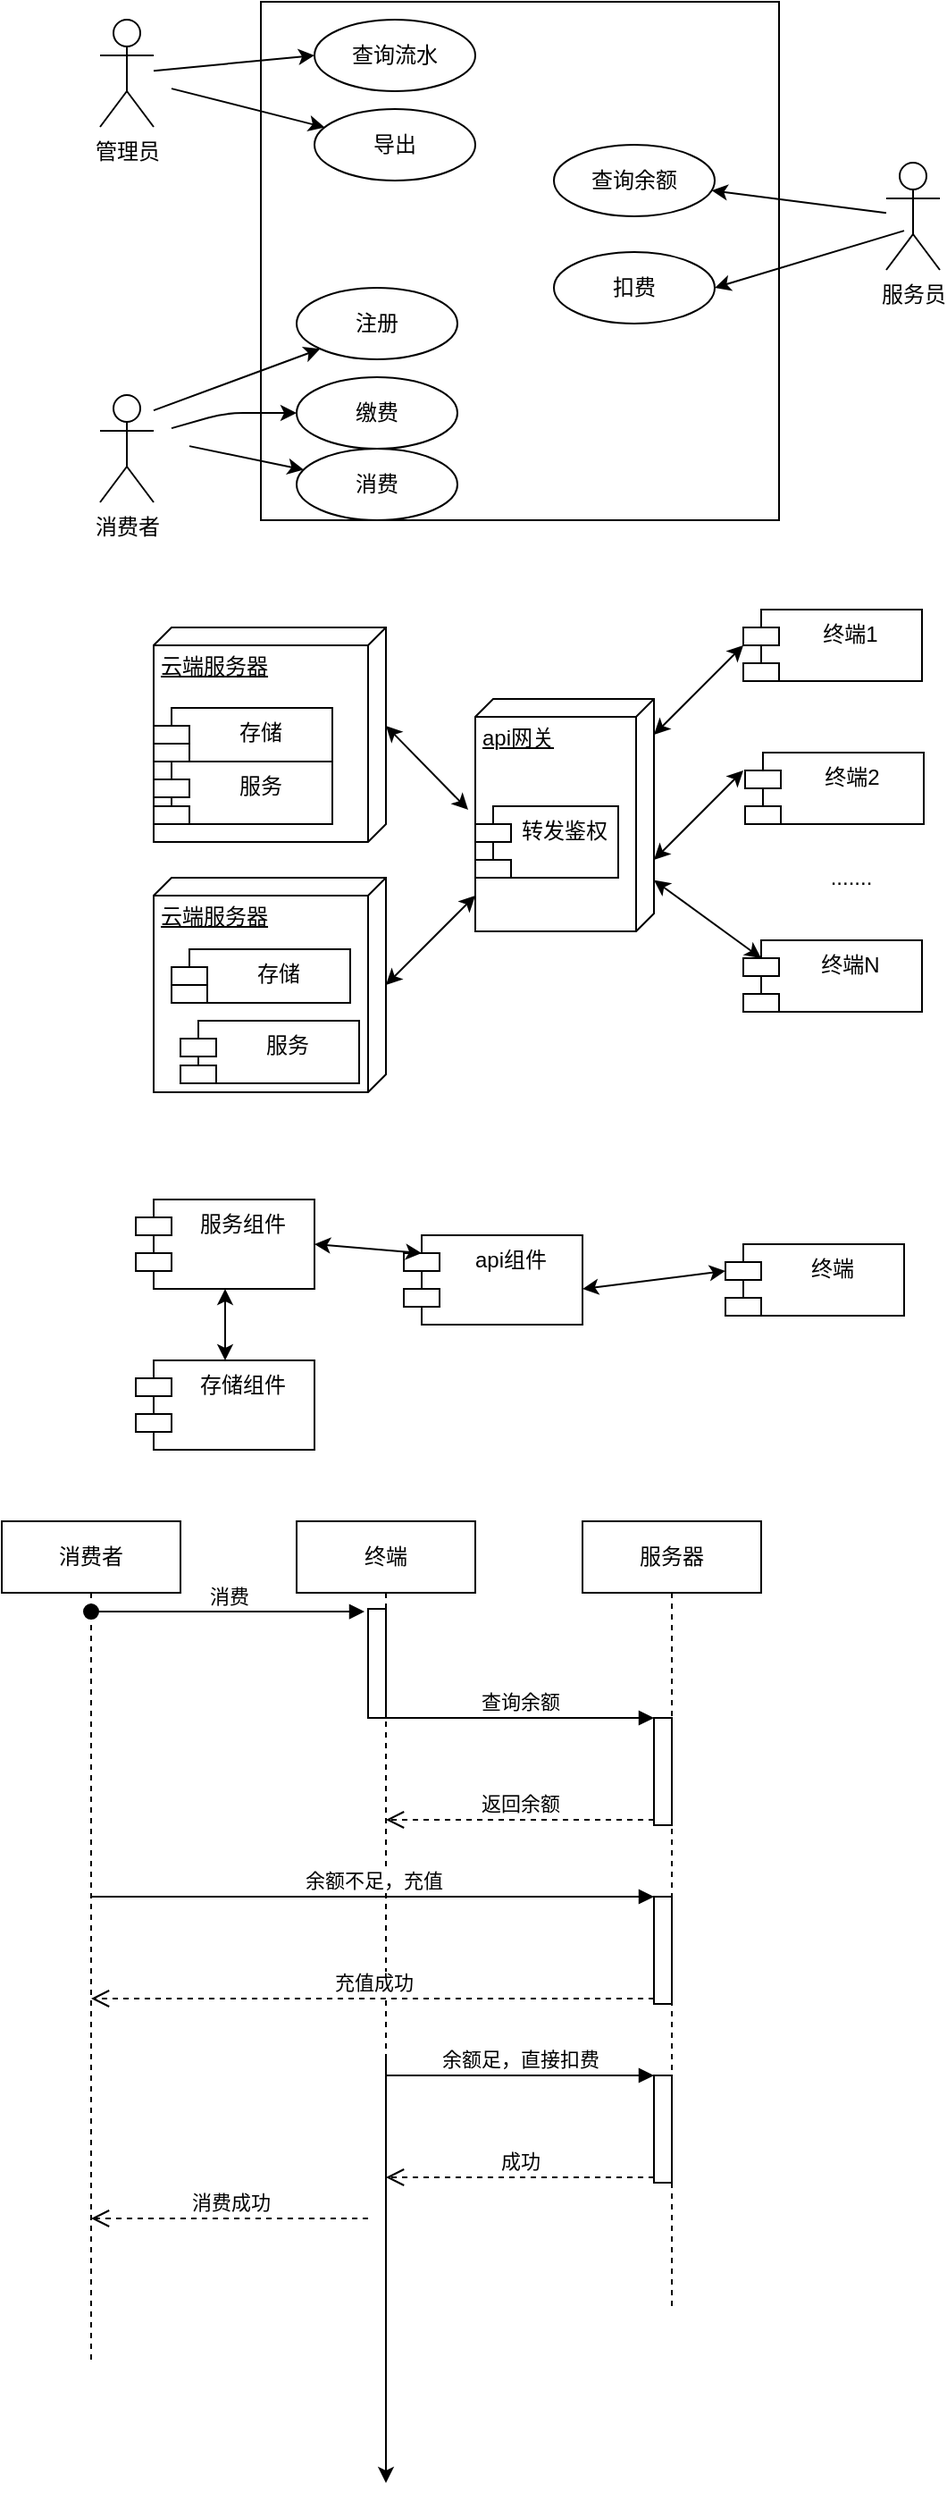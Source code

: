 <mxfile version="13.8.2" type="github">
  <diagram id="5PGqGvHAd3ZTOwMsy703" name="Page-1">
    <mxGraphModel dx="946" dy="479" grid="1" gridSize="10" guides="1" tooltips="1" connect="1" arrows="1" fold="1" page="1" pageScale="1" pageWidth="827" pageHeight="1169" math="0" shadow="0">
      <root>
        <mxCell id="0" />
        <mxCell id="1" parent="0" />
        <mxCell id="h_5uxuIwo8VmxqVwxLFu-1" value="消费者" style="shape=umlActor;verticalLabelPosition=bottom;verticalAlign=top;html=1;outlineConnect=0;" vertex="1" parent="1">
          <mxGeometry x="160" y="410" width="30" height="60" as="geometry" />
        </mxCell>
        <mxCell id="h_5uxuIwo8VmxqVwxLFu-2" value="管理员" style="shape=umlActor;verticalLabelPosition=bottom;verticalAlign=top;html=1;outlineConnect=0;" vertex="1" parent="1">
          <mxGeometry x="160" y="200" width="30" height="60" as="geometry" />
        </mxCell>
        <mxCell id="h_5uxuIwo8VmxqVwxLFu-3" value="服务员" style="shape=umlActor;verticalLabelPosition=bottom;verticalAlign=top;html=1;outlineConnect=0;" vertex="1" parent="1">
          <mxGeometry x="600" y="280" width="30" height="60" as="geometry" />
        </mxCell>
        <mxCell id="h_5uxuIwo8VmxqVwxLFu-7" value="" style="whiteSpace=wrap;html=1;aspect=fixed;" vertex="1" parent="1">
          <mxGeometry x="250" y="190" width="290" height="290" as="geometry" />
        </mxCell>
        <mxCell id="h_5uxuIwo8VmxqVwxLFu-9" value="查询流水" style="ellipse;whiteSpace=wrap;html=1;" vertex="1" parent="1">
          <mxGeometry x="280" y="200" width="90" height="40" as="geometry" />
        </mxCell>
        <mxCell id="h_5uxuIwo8VmxqVwxLFu-10" value="导出" style="ellipse;whiteSpace=wrap;html=1;" vertex="1" parent="1">
          <mxGeometry x="280" y="250" width="90" height="40" as="geometry" />
        </mxCell>
        <mxCell id="h_5uxuIwo8VmxqVwxLFu-11" value="注册" style="ellipse;whiteSpace=wrap;html=1;" vertex="1" parent="1">
          <mxGeometry x="270" y="350" width="90" height="40" as="geometry" />
        </mxCell>
        <mxCell id="h_5uxuIwo8VmxqVwxLFu-12" value="缴费" style="ellipse;whiteSpace=wrap;html=1;" vertex="1" parent="1">
          <mxGeometry x="270" y="400" width="90" height="40" as="geometry" />
        </mxCell>
        <mxCell id="h_5uxuIwo8VmxqVwxLFu-13" value="消费" style="ellipse;whiteSpace=wrap;html=1;" vertex="1" parent="1">
          <mxGeometry x="270" y="440" width="90" height="40" as="geometry" />
        </mxCell>
        <mxCell id="h_5uxuIwo8VmxqVwxLFu-16" value="查询余额" style="ellipse;whiteSpace=wrap;html=1;" vertex="1" parent="1">
          <mxGeometry x="414" y="270" width="90" height="40" as="geometry" />
        </mxCell>
        <mxCell id="h_5uxuIwo8VmxqVwxLFu-17" value="扣费" style="ellipse;whiteSpace=wrap;html=1;" vertex="1" parent="1">
          <mxGeometry x="414" y="330" width="90" height="40" as="geometry" />
        </mxCell>
        <mxCell id="h_5uxuIwo8VmxqVwxLFu-19" value="" style="endArrow=classic;html=1;entryX=0;entryY=0.5;entryDx=0;entryDy=0;" edge="1" parent="1" source="h_5uxuIwo8VmxqVwxLFu-2" target="h_5uxuIwo8VmxqVwxLFu-9">
          <mxGeometry width="50" height="50" relative="1" as="geometry">
            <mxPoint x="390" y="250" as="sourcePoint" />
            <mxPoint x="440" y="200" as="targetPoint" />
          </mxGeometry>
        </mxCell>
        <mxCell id="h_5uxuIwo8VmxqVwxLFu-20" value="" style="endArrow=classic;html=1;" edge="1" parent="1" target="h_5uxuIwo8VmxqVwxLFu-10">
          <mxGeometry width="50" height="50" relative="1" as="geometry">
            <mxPoint x="200" y="238.571" as="sourcePoint" />
            <mxPoint x="290" y="230" as="targetPoint" />
          </mxGeometry>
        </mxCell>
        <mxCell id="h_5uxuIwo8VmxqVwxLFu-21" value="" style="endArrow=classic;html=1;entryX=0;entryY=1;entryDx=0;entryDy=0;" edge="1" parent="1" target="h_5uxuIwo8VmxqVwxLFu-11">
          <mxGeometry width="50" height="50" relative="1" as="geometry">
            <mxPoint x="190" y="418.571" as="sourcePoint" />
            <mxPoint x="280" y="410" as="targetPoint" />
          </mxGeometry>
        </mxCell>
        <mxCell id="h_5uxuIwo8VmxqVwxLFu-22" value="" style="endArrow=classic;html=1;entryX=0;entryY=0.5;entryDx=0;entryDy=0;" edge="1" parent="1" target="h_5uxuIwo8VmxqVwxLFu-12">
          <mxGeometry width="50" height="50" relative="1" as="geometry">
            <mxPoint x="200" y="428.571" as="sourcePoint" />
            <mxPoint x="293.18" y="394.142" as="targetPoint" />
            <Array as="points">
              <mxPoint x="230" y="420" />
            </Array>
          </mxGeometry>
        </mxCell>
        <mxCell id="h_5uxuIwo8VmxqVwxLFu-23" value="" style="endArrow=classic;html=1;" edge="1" parent="1" target="h_5uxuIwo8VmxqVwxLFu-13">
          <mxGeometry width="50" height="50" relative="1" as="geometry">
            <mxPoint x="210" y="438.571" as="sourcePoint" />
            <mxPoint x="303.18" y="404.142" as="targetPoint" />
          </mxGeometry>
        </mxCell>
        <mxCell id="h_5uxuIwo8VmxqVwxLFu-24" value="" style="endArrow=classic;html=1;" edge="1" parent="1" source="h_5uxuIwo8VmxqVwxLFu-3" target="h_5uxuIwo8VmxqVwxLFu-16">
          <mxGeometry width="50" height="50" relative="1" as="geometry">
            <mxPoint x="390" y="310" as="sourcePoint" />
            <mxPoint x="440" y="260" as="targetPoint" />
          </mxGeometry>
        </mxCell>
        <mxCell id="h_5uxuIwo8VmxqVwxLFu-25" value="" style="endArrow=classic;html=1;entryX=1;entryY=0.5;entryDx=0;entryDy=0;" edge="1" parent="1" target="h_5uxuIwo8VmxqVwxLFu-17">
          <mxGeometry width="50" height="50" relative="1" as="geometry">
            <mxPoint x="610" y="318.077" as="sourcePoint" />
            <mxPoint x="512.237" y="305.543" as="targetPoint" />
          </mxGeometry>
        </mxCell>
        <mxCell id="h_5uxuIwo8VmxqVwxLFu-30" value="云端服务器" style="verticalAlign=top;align=left;spacingTop=8;spacingLeft=2;spacingRight=12;shape=cube;size=10;direction=south;fontStyle=4;html=1;" vertex="1" parent="1">
          <mxGeometry x="190" y="540" width="130" height="120" as="geometry" />
        </mxCell>
        <mxCell id="h_5uxuIwo8VmxqVwxLFu-33" value="存储" style="shape=module;align=left;spacingLeft=20;align=center;verticalAlign=top;" vertex="1" parent="1">
          <mxGeometry x="190" y="585" width="100" height="30" as="geometry" />
        </mxCell>
        <mxCell id="h_5uxuIwo8VmxqVwxLFu-34" value="服务" style="shape=module;align=left;spacingLeft=20;align=center;verticalAlign=top;" vertex="1" parent="1">
          <mxGeometry x="190" y="615" width="100" height="35" as="geometry" />
        </mxCell>
        <mxCell id="h_5uxuIwo8VmxqVwxLFu-35" value="云端服务器" style="verticalAlign=top;align=left;spacingTop=8;spacingLeft=2;spacingRight=12;shape=cube;size=10;direction=south;fontStyle=4;html=1;" vertex="1" parent="1">
          <mxGeometry x="190" y="680" width="130" height="120" as="geometry" />
        </mxCell>
        <mxCell id="h_5uxuIwo8VmxqVwxLFu-36" value="存储" style="shape=module;align=left;spacingLeft=20;align=center;verticalAlign=top;" vertex="1" parent="1">
          <mxGeometry x="200" y="720" width="100" height="30" as="geometry" />
        </mxCell>
        <mxCell id="h_5uxuIwo8VmxqVwxLFu-37" value="服务" style="shape=module;align=left;spacingLeft=20;align=center;verticalAlign=top;" vertex="1" parent="1">
          <mxGeometry x="205" y="760" width="100" height="35" as="geometry" />
        </mxCell>
        <mxCell id="h_5uxuIwo8VmxqVwxLFu-40" value="api网关" style="verticalAlign=top;align=left;spacingTop=8;spacingLeft=2;spacingRight=12;shape=cube;size=10;direction=south;fontStyle=4;html=1;" vertex="1" parent="1">
          <mxGeometry x="370" y="580" width="100" height="130" as="geometry" />
        </mxCell>
        <mxCell id="h_5uxuIwo8VmxqVwxLFu-41" value="转发鉴权" style="shape=module;align=left;spacingLeft=20;align=center;verticalAlign=top;" vertex="1" parent="1">
          <mxGeometry x="370" y="640" width="80" height="40" as="geometry" />
        </mxCell>
        <mxCell id="h_5uxuIwo8VmxqVwxLFu-42" value="终端1" style="shape=module;align=left;spacingLeft=20;align=center;verticalAlign=top;" vertex="1" parent="1">
          <mxGeometry x="520" y="530" width="100" height="40" as="geometry" />
        </mxCell>
        <mxCell id="h_5uxuIwo8VmxqVwxLFu-43" value="终端2" style="shape=module;align=left;spacingLeft=20;align=center;verticalAlign=top;" vertex="1" parent="1">
          <mxGeometry x="521" y="610" width="100" height="40" as="geometry" />
        </mxCell>
        <mxCell id="h_5uxuIwo8VmxqVwxLFu-44" value="终端N" style="shape=module;align=left;spacingLeft=20;align=center;verticalAlign=top;" vertex="1" parent="1">
          <mxGeometry x="520" y="715" width="100" height="40" as="geometry" />
        </mxCell>
        <mxCell id="h_5uxuIwo8VmxqVwxLFu-46" value="......." style="text;html=1;align=center;verticalAlign=middle;resizable=0;points=[];autosize=1;" vertex="1" parent="1">
          <mxGeometry x="560" y="670" width="40" height="20" as="geometry" />
        </mxCell>
        <mxCell id="h_5uxuIwo8VmxqVwxLFu-48" value="" style="endArrow=classic;startArrow=classic;html=1;" edge="1" parent="1">
          <mxGeometry width="50" height="50" relative="1" as="geometry">
            <mxPoint x="320" y="740" as="sourcePoint" />
            <mxPoint x="370" y="690" as="targetPoint" />
          </mxGeometry>
        </mxCell>
        <mxCell id="h_5uxuIwo8VmxqVwxLFu-52" value="" style="endArrow=classic;startArrow=classic;html=1;entryX=0.477;entryY=1.04;entryDx=0;entryDy=0;entryPerimeter=0;exitX=0;exitY=0;exitDx=55;exitDy=0;exitPerimeter=0;" edge="1" parent="1" source="h_5uxuIwo8VmxqVwxLFu-30" target="h_5uxuIwo8VmxqVwxLFu-40">
          <mxGeometry width="50" height="50" relative="1" as="geometry">
            <mxPoint x="320" y="635" as="sourcePoint" />
            <mxPoint x="370" y="585" as="targetPoint" />
          </mxGeometry>
        </mxCell>
        <mxCell id="h_5uxuIwo8VmxqVwxLFu-53" value="" style="endArrow=classic;startArrow=classic;html=1;" edge="1" parent="1">
          <mxGeometry width="50" height="50" relative="1" as="geometry">
            <mxPoint x="470" y="600" as="sourcePoint" />
            <mxPoint x="520" y="550" as="targetPoint" />
          </mxGeometry>
        </mxCell>
        <mxCell id="h_5uxuIwo8VmxqVwxLFu-54" value="" style="endArrow=classic;startArrow=classic;html=1;" edge="1" parent="1">
          <mxGeometry width="50" height="50" relative="1" as="geometry">
            <mxPoint x="470" y="670" as="sourcePoint" />
            <mxPoint x="520" y="620" as="targetPoint" />
          </mxGeometry>
        </mxCell>
        <mxCell id="h_5uxuIwo8VmxqVwxLFu-55" value="" style="endArrow=classic;startArrow=classic;html=1;" edge="1" parent="1" source="h_5uxuIwo8VmxqVwxLFu-40">
          <mxGeometry width="50" height="50" relative="1" as="geometry">
            <mxPoint x="430" y="745" as="sourcePoint" />
            <mxPoint x="530" y="725" as="targetPoint" />
          </mxGeometry>
        </mxCell>
        <mxCell id="h_5uxuIwo8VmxqVwxLFu-56" value="终端" style="shape=module;align=left;spacingLeft=20;align=center;verticalAlign=top;" vertex="1" parent="1">
          <mxGeometry x="510" y="885" width="100" height="40" as="geometry" />
        </mxCell>
        <mxCell id="h_5uxuIwo8VmxqVwxLFu-60" value="api组件" style="shape=module;align=left;spacingLeft=20;align=center;verticalAlign=top;" vertex="1" parent="1">
          <mxGeometry x="330" y="880" width="100" height="50" as="geometry" />
        </mxCell>
        <mxCell id="h_5uxuIwo8VmxqVwxLFu-61" value="服务组件" style="shape=module;align=left;spacingLeft=20;align=center;verticalAlign=top;" vertex="1" parent="1">
          <mxGeometry x="180" y="860" width="100" height="50" as="geometry" />
        </mxCell>
        <mxCell id="h_5uxuIwo8VmxqVwxLFu-62" value="存储组件" style="shape=module;align=left;spacingLeft=20;align=center;verticalAlign=top;" vertex="1" parent="1">
          <mxGeometry x="180" y="950" width="100" height="50" as="geometry" />
        </mxCell>
        <mxCell id="h_5uxuIwo8VmxqVwxLFu-64" value="" style="endArrow=classic;startArrow=classic;html=1;entryX=0;entryY=0;entryDx=0;entryDy=15;entryPerimeter=0;" edge="1" parent="1" target="h_5uxuIwo8VmxqVwxLFu-56">
          <mxGeometry width="50" height="50" relative="1" as="geometry">
            <mxPoint x="430" y="910" as="sourcePoint" />
            <mxPoint x="480" y="860" as="targetPoint" />
          </mxGeometry>
        </mxCell>
        <mxCell id="h_5uxuIwo8VmxqVwxLFu-65" value="" style="endArrow=classic;startArrow=classic;html=1;entryX=0.1;entryY=0.2;entryDx=0;entryDy=0;entryPerimeter=0;exitX=1;exitY=0.5;exitDx=0;exitDy=0;" edge="1" parent="1" source="h_5uxuIwo8VmxqVwxLFu-61" target="h_5uxuIwo8VmxqVwxLFu-60">
          <mxGeometry width="50" height="50" relative="1" as="geometry">
            <mxPoint x="260" y="890" as="sourcePoint" />
            <mxPoint x="340" y="880" as="targetPoint" />
          </mxGeometry>
        </mxCell>
        <mxCell id="h_5uxuIwo8VmxqVwxLFu-66" value="" style="endArrow=classic;startArrow=classic;html=1;entryX=0.5;entryY=1;entryDx=0;entryDy=0;" edge="1" parent="1" source="h_5uxuIwo8VmxqVwxLFu-62" target="h_5uxuIwo8VmxqVwxLFu-61">
          <mxGeometry width="50" height="50" relative="1" as="geometry">
            <mxPoint x="280" y="970" as="sourcePoint" />
            <mxPoint x="360" y="960" as="targetPoint" />
          </mxGeometry>
        </mxCell>
        <mxCell id="h_5uxuIwo8VmxqVwxLFu-67" value="消费者" style="shape=umlLifeline;perimeter=lifelinePerimeter;whiteSpace=wrap;html=1;container=1;collapsible=0;recursiveResize=0;outlineConnect=0;" vertex="1" parent="1">
          <mxGeometry x="105" y="1040" width="100" height="470" as="geometry" />
        </mxCell>
        <mxCell id="h_5uxuIwo8VmxqVwxLFu-91" style="edgeStyle=orthogonalEdgeStyle;rounded=0;orthogonalLoop=1;jettySize=auto;html=1;" edge="1" parent="1" source="h_5uxuIwo8VmxqVwxLFu-68">
          <mxGeometry relative="1" as="geometry">
            <mxPoint x="320" y="1578" as="targetPoint" />
            <Array as="points">
              <mxPoint x="320" y="1450" />
              <mxPoint x="320" y="1450" />
            </Array>
          </mxGeometry>
        </mxCell>
        <mxCell id="h_5uxuIwo8VmxqVwxLFu-68" value="终端" style="shape=umlLifeline;perimeter=lifelinePerimeter;whiteSpace=wrap;html=1;container=1;collapsible=0;recursiveResize=0;outlineConnect=0;" vertex="1" parent="1">
          <mxGeometry x="270" y="1040" width="100" height="300" as="geometry" />
        </mxCell>
        <mxCell id="h_5uxuIwo8VmxqVwxLFu-70" value="" style="html=1;points=[];perimeter=orthogonalPerimeter;" vertex="1" parent="h_5uxuIwo8VmxqVwxLFu-68">
          <mxGeometry x="40" y="49" width="10" height="61" as="geometry" />
        </mxCell>
        <mxCell id="h_5uxuIwo8VmxqVwxLFu-69" value="服务器" style="shape=umlLifeline;perimeter=lifelinePerimeter;whiteSpace=wrap;html=1;container=1;collapsible=0;recursiveResize=0;outlineConnect=0;" vertex="1" parent="1">
          <mxGeometry x="430" y="1040" width="100" height="440" as="geometry" />
        </mxCell>
        <mxCell id="h_5uxuIwo8VmxqVwxLFu-71" value="消费" style="html=1;verticalAlign=bottom;startArrow=oval;endArrow=block;startSize=8;entryX=-0.2;entryY=0.025;entryDx=0;entryDy=0;entryPerimeter=0;" edge="1" target="h_5uxuIwo8VmxqVwxLFu-70" parent="1" source="h_5uxuIwo8VmxqVwxLFu-67">
          <mxGeometry relative="1" as="geometry">
            <mxPoint x="250" y="1110" as="sourcePoint" />
          </mxGeometry>
        </mxCell>
        <mxCell id="h_5uxuIwo8VmxqVwxLFu-75" value="" style="html=1;points=[];perimeter=orthogonalPerimeter;" vertex="1" parent="1">
          <mxGeometry x="470" y="1150" width="10" height="60" as="geometry" />
        </mxCell>
        <mxCell id="h_5uxuIwo8VmxqVwxLFu-76" value="查询余额" style="html=1;verticalAlign=bottom;endArrow=block;entryX=0;entryY=0;" edge="1" target="h_5uxuIwo8VmxqVwxLFu-75" parent="1" source="h_5uxuIwo8VmxqVwxLFu-68">
          <mxGeometry relative="1" as="geometry">
            <mxPoint x="400" y="1150" as="sourcePoint" />
          </mxGeometry>
        </mxCell>
        <mxCell id="h_5uxuIwo8VmxqVwxLFu-77" value="返回余额" style="html=1;verticalAlign=bottom;endArrow=open;dashed=1;endSize=8;exitX=0;exitY=0.95;" edge="1" source="h_5uxuIwo8VmxqVwxLFu-75" parent="1" target="h_5uxuIwo8VmxqVwxLFu-68">
          <mxGeometry relative="1" as="geometry">
            <mxPoint x="400" y="1226" as="targetPoint" />
          </mxGeometry>
        </mxCell>
        <mxCell id="h_5uxuIwo8VmxqVwxLFu-88" value="" style="html=1;points=[];perimeter=orthogonalPerimeter;" vertex="1" parent="1">
          <mxGeometry x="470" y="1250" width="10" height="60" as="geometry" />
        </mxCell>
        <mxCell id="h_5uxuIwo8VmxqVwxLFu-89" value="余额不足，充值" style="html=1;verticalAlign=bottom;endArrow=block;entryX=0;entryY=0;" edge="1" target="h_5uxuIwo8VmxqVwxLFu-88" parent="1" source="h_5uxuIwo8VmxqVwxLFu-67">
          <mxGeometry relative="1" as="geometry">
            <mxPoint x="400" y="1250" as="sourcePoint" />
          </mxGeometry>
        </mxCell>
        <mxCell id="h_5uxuIwo8VmxqVwxLFu-90" value="充值成功" style="html=1;verticalAlign=bottom;endArrow=open;dashed=1;endSize=8;exitX=0;exitY=0.95;" edge="1" source="h_5uxuIwo8VmxqVwxLFu-88" parent="1" target="h_5uxuIwo8VmxqVwxLFu-67">
          <mxGeometry relative="1" as="geometry">
            <mxPoint x="400" y="1326" as="targetPoint" />
          </mxGeometry>
        </mxCell>
        <mxCell id="h_5uxuIwo8VmxqVwxLFu-92" value="" style="html=1;points=[];perimeter=orthogonalPerimeter;" vertex="1" parent="1">
          <mxGeometry x="470" y="1350" width="10" height="60" as="geometry" />
        </mxCell>
        <mxCell id="h_5uxuIwo8VmxqVwxLFu-93" value="余额足，直接扣费" style="html=1;verticalAlign=bottom;endArrow=block;entryX=0;entryY=0;" edge="1" target="h_5uxuIwo8VmxqVwxLFu-92" parent="1">
          <mxGeometry relative="1" as="geometry">
            <mxPoint x="320" y="1350" as="sourcePoint" />
          </mxGeometry>
        </mxCell>
        <mxCell id="h_5uxuIwo8VmxqVwxLFu-94" value="成功" style="html=1;verticalAlign=bottom;endArrow=open;dashed=1;endSize=8;exitX=0;exitY=0.95;" edge="1" source="h_5uxuIwo8VmxqVwxLFu-92" parent="1">
          <mxGeometry relative="1" as="geometry">
            <mxPoint x="320" y="1407" as="targetPoint" />
          </mxGeometry>
        </mxCell>
        <mxCell id="h_5uxuIwo8VmxqVwxLFu-95" value="消费成功" style="html=1;verticalAlign=bottom;endArrow=open;dashed=1;endSize=8;" edge="1" parent="1" target="h_5uxuIwo8VmxqVwxLFu-67">
          <mxGeometry relative="1" as="geometry">
            <mxPoint x="310" y="1430" as="sourcePoint" />
            <mxPoint x="230" y="1320" as="targetPoint" />
          </mxGeometry>
        </mxCell>
      </root>
    </mxGraphModel>
  </diagram>
</mxfile>
